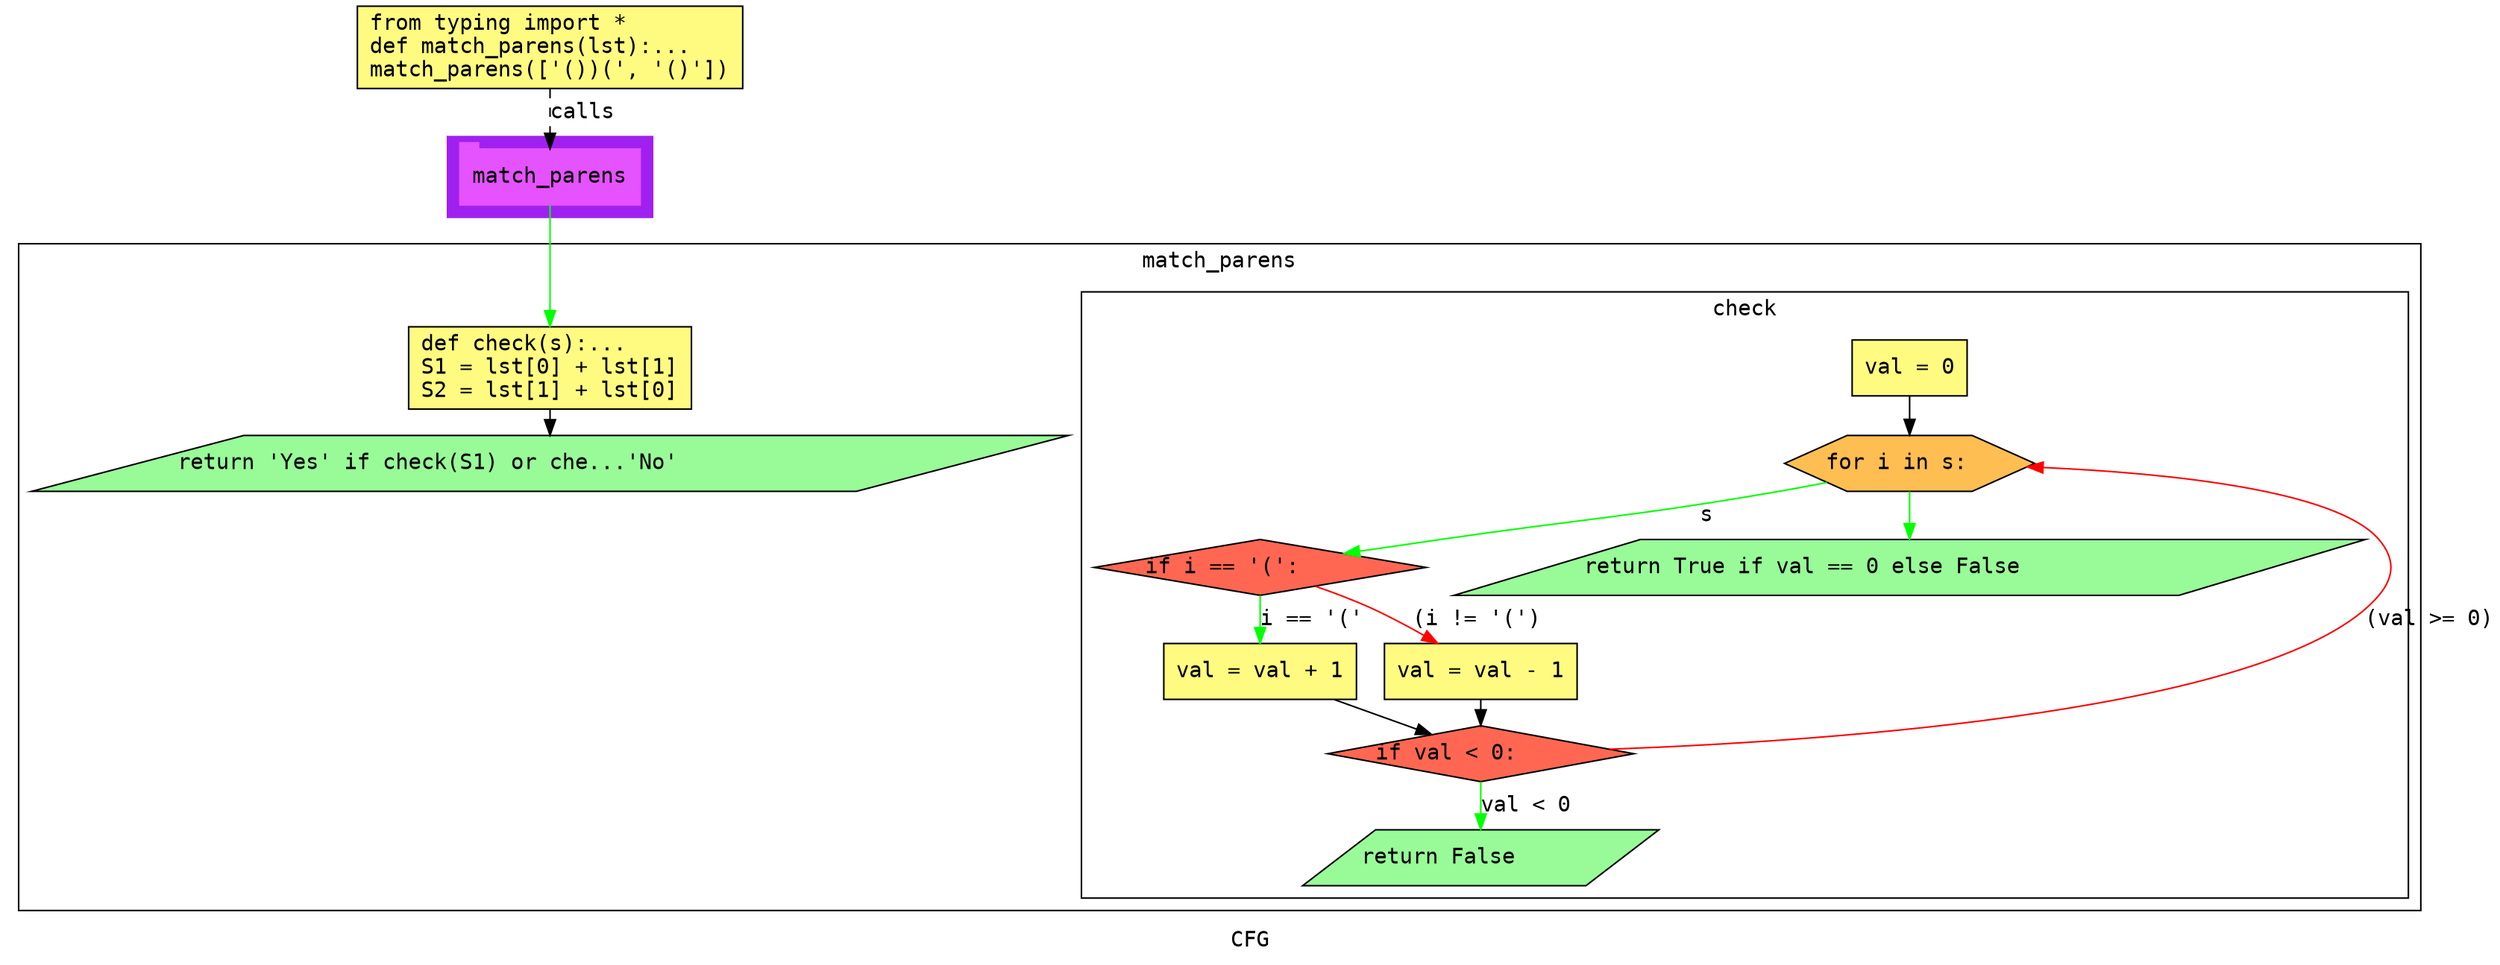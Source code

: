 digraph cluster796CFG {
	graph [bb="0,0,1557,613.5",
		compound=True,
		fontname="DejaVu Sans Mono",
		label=CFG,
		lheight=0.21,
		lp="778.5,11.5",
		lwidth=0.35,
		pack=False,
		rankdir=TB,
		ranksep=0.02
	];
	node [fontname="DejaVu Sans Mono",
		label="\N"
	];
	edge [fontname="DejaVu Sans Mono"];
	subgraph cluster_1 {
		graph [bb="272,477.5,404,529.5",
			color=purple,
			compound=true,
			fontname="DejaVu Sans Mono",
			label="",
			rankdir=TB,
			ranksep=0.02,
			shape=tab,
			style=filled
		];
		node [fontname="DejaVu Sans Mono"];
		edge [fontname="DejaVu Sans Mono"];
		20	[color="#E552FF",
			height=0.5,
			label=match_parens,
			linenum="[20]",
			pos="338,503.5",
			shape=tab,
			style=filled,
			width=1.6111];
	}
	subgraph cluster4match_parens {
		graph [bb="8,31,1510,460.5",
			compound=True,
			fontname="DejaVu Sans Mono",
			label=match_parens,
			lheight=0.21,
			lp="759,449",
			lwidth=1.39,
			pack=False,
			rankdir=TB,
			ranksep=0.02
		];
		node [fontname="DejaVu Sans Mono"];
		edge [fontname="DejaVu Sans Mono"];
		subgraph cluster4check {
			graph [bb="668,39,1502,429.5",
				compound=True,
				fontname="DejaVu Sans Mono",
				label=check,
				lheight=0.21,
				lp="1085,418",
				lwidth=0.58,
				pack=False,
				rankdir=TB,
				ranksep=0.02
			];
			node [fontname="DejaVu Sans Mono"];
			edge [fontname="DejaVu Sans Mono"];
			5	[fillcolor="#FFFB81",
				height=0.5,
				label="val = 0\l",
				linenum="[6]",
				pos="1191,380.5",
				shape=rectangle,
				style="filled,solid",
				width=1.0278];
			6	[fillcolor="#FFBE52",
				height=0.5,
				label="for i in s:\l",
				linenum="[7]",
				pos="1191,319",
				shape=hexagon,
				style="filled,solid",
				width=2.2306];
			5 -> 6	[color=black,
				pos="e,1191,337.38 1191,362.29 1191,357.64 1191,352.5 1191,347.44"];
			7	[fillcolor="#FF6752",
				height=0.5,
				label="if i == '(':\l",
				linenum="[8]",
				pos="783,252",
				shape=diamond,
				style="filled,solid",
				width=2.9617];
			6 -> 7	[color=green,
				label=s,
				lp="1056.5,285.5",
				pos="e,837,260.92 1137.8,306.79 1127.6,304.76 1117,302.75 1107,301 1094.3,298.78 937.67,275.71 846.92,262.38"];
			8	[fillcolor="#98fb98",
				height=0.5,
				label="return True if val == 0 else False\l",
				linenum="[14]",
				pos="1191,252",
				shape=parallelogram,
				style="filled,solid",
				width=7.8617];
			6 -> 8	[color=green,
				pos="e,1191,270.19 1191,300.92 1191,294.7 1191,287.5 1191,280.6"];
			9	[fillcolor="#FFFB81",
				height=0.5,
				label="val = val + 1\l",
				linenum="[9]",
				pos="783,185",
				shape=rectangle,
				style="filled,solid",
				width=1.7222];
			7 -> 9	[color=green,
				label="i == '('",
				lp="816.5,218.5",
				pos="e,783,203.19 783,233.92 783,227.7 783,220.5 783,213.6"];
			11	[fillcolor="#FFFB81",
				height=0.5,
				label="val = val - 1\l",
				linenum="[11]",
				pos="925,185",
				shape=rectangle,
				style="filled,solid",
				width=1.7222];
			7 -> 11	[color=red,
				label="(i != '(')",
				lp="922.5,218.5",
				pos="e,897.26,203.12 818.51,239.86 830,235.89 842.69,231.13 854,226 865.48,220.8 877.56,214.37 888.44,208.2"];
			10	[fillcolor="#FF6752",
				height=0.5,
				label="if val < 0:\l",
				linenum="[12]",
				pos="925,132",
				shape=diamond,
				style="filled,solid",
				width=2.7319];
			9 -> 10	[color=black,
				pos="e,893.31,144.38 830.68,166.88 847.92,160.68 867.23,153.75 883.86,147.78"];
			10 -> 6	[color=red,
				label="(val >= 0)",
				lp="1515.5,218.5",
				pos="e,1265.4,316.35 1004.9,135.35 1144.3,141.33 1423,162.17 1483,234 1493.3,246.28 1493.4,257.8 1483,270 1456.8,300.87 1352.1,311.93 \
1275.5,315.86"];
			12	[fillcolor="#98fb98",
				height=0.5,
				label="return False\l",
				linenum="[13]",
				pos="925,65",
				shape=parallelogram,
				style="filled,solid",
				width=3.0706];
			10 -> 12	[color=green,
				label="val < 0",
				lp="954,98.5",
				pos="e,925,83.19 925,113.92 925,107.7 925,100.5 925,93.6"];
			11 -> 10	[color=black,
				pos="e,925,150.25 925,166.73 925,164.66 925,162.5 925,160.32"];
		}
		3	[fillcolor="#FFFB81",
			height=0.73611,
			label="def check(s):...\lS1 = lst[0] + lst[1]\lS2 = lst[1] + lst[0]\l",
			linenum="[5, 16, 17]",
			pos="338,380.5",
			shape=rectangle,
			style="filled,solid",
			width=2.5278];
		17	[fillcolor="#98fb98",
			height=0.5,
			label="return 'Yes' if check(S1) or che...'No'\l",
			linenum="[18]",
			pos="338,319",
			shape=parallelogram,
			style="filled,solid",
			width=8.947];
		3 -> 17	[color=black,
			pos="e,338,337.14 338,353.92 338,351.71 338,349.46 338,347.23"];
	}
	1	[fillcolor="#FFFB81",
		height=0.73611,
		label="from typing import *\ldef match_parens(lst):...\lmatch_parens(['())(', '()'])\l",
		linenum="[1]",
		pos="338,587",
		shape=rectangle,
		style="filled,solid",
		width=3.4444];
	1 -> 20	[label=calls,
		lp="359,545",
		pos="e,338,521.63 338,560.21 338,551.16 338,540.97 338,531.8",
		style=dashed];
	20 -> 3	[color=green,
		pos="e,338,407.38 338,485.42 338,467.87 338,440.03 338,417.58"];
}
